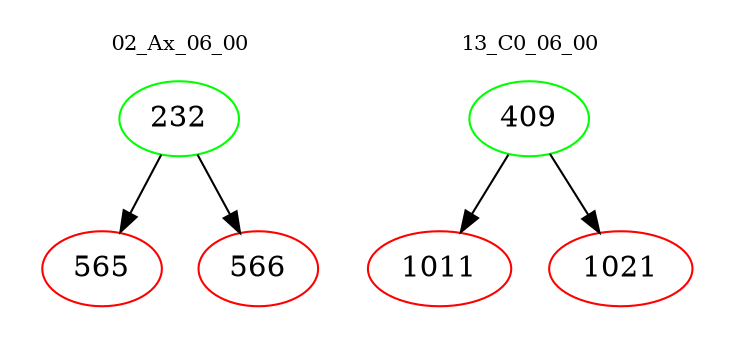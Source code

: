 digraph{
subgraph cluster_0 {
color = white
label = "02_Ax_06_00";
fontsize=10;
T0_232 [label="232", color="green"]
T0_232 -> T0_565 [color="black"]
T0_565 [label="565", color="red"]
T0_232 -> T0_566 [color="black"]
T0_566 [label="566", color="red"]
}
subgraph cluster_1 {
color = white
label = "13_C0_06_00";
fontsize=10;
T1_409 [label="409", color="green"]
T1_409 -> T1_1011 [color="black"]
T1_1011 [label="1011", color="red"]
T1_409 -> T1_1021 [color="black"]
T1_1021 [label="1021", color="red"]
}
}
